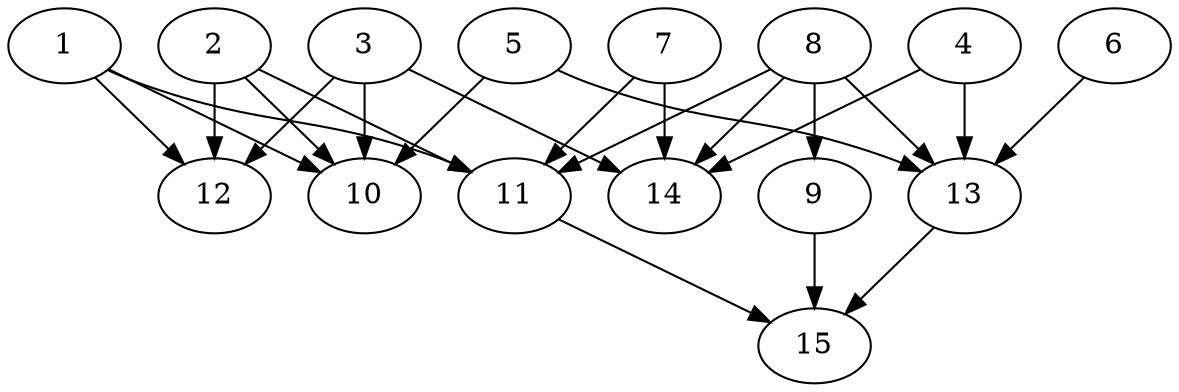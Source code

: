 // DAG automatically generated by daggen at Thu Oct  3 13:59:26 2019
// ./daggen --dot -n 15 --ccr 0.3 --fat 0.7 --regular 0.5 --density 0.6 --mindata 5242880 --maxdata 52428800 
digraph G {
  1 [size="123787947", alpha="0.03", expect_size="37136384"] 
  1 -> 10 [size ="37136384"]
  1 -> 11 [size ="37136384"]
  1 -> 12 [size ="37136384"]
  2 [size="113950720", alpha="0.04", expect_size="34185216"] 
  2 -> 10 [size ="34185216"]
  2 -> 11 [size ="34185216"]
  2 -> 12 [size ="34185216"]
  3 [size="21992107", alpha="0.13", expect_size="6597632"] 
  3 -> 10 [size ="6597632"]
  3 -> 12 [size ="6597632"]
  3 -> 14 [size ="6597632"]
  4 [size="156535467", alpha="0.20", expect_size="46960640"] 
  4 -> 13 [size ="46960640"]
  4 -> 14 [size ="46960640"]
  5 [size="40642560", alpha="0.13", expect_size="12192768"] 
  5 -> 10 [size ="12192768"]
  5 -> 13 [size ="12192768"]
  6 [size="167065600", alpha="0.18", expect_size="50119680"] 
  6 -> 13 [size ="50119680"]
  7 [size="48486400", alpha="0.13", expect_size="14545920"] 
  7 -> 11 [size ="14545920"]
  7 -> 14 [size ="14545920"]
  8 [size="131816107", alpha="0.14", expect_size="39544832"] 
  8 -> 9 [size ="39544832"]
  8 -> 11 [size ="39544832"]
  8 -> 13 [size ="39544832"]
  8 -> 14 [size ="39544832"]
  9 [size="34973013", alpha="0.10", expect_size="10491904"] 
  9 -> 15 [size ="10491904"]
  10 [size="169274027", alpha="0.00", expect_size="50782208"] 
  11 [size="93170347", alpha="0.15", expect_size="27951104"] 
  11 -> 15 [size ="27951104"]
  12 [size="118992213", alpha="0.07", expect_size="35697664"] 
  13 [size="148384427", alpha="0.02", expect_size="44515328"] 
  13 -> 15 [size ="44515328"]
  14 [size="90207573", alpha="0.03", expect_size="27062272"] 
  15 [size="89661440", alpha="0.07", expect_size="26898432"] 
}
